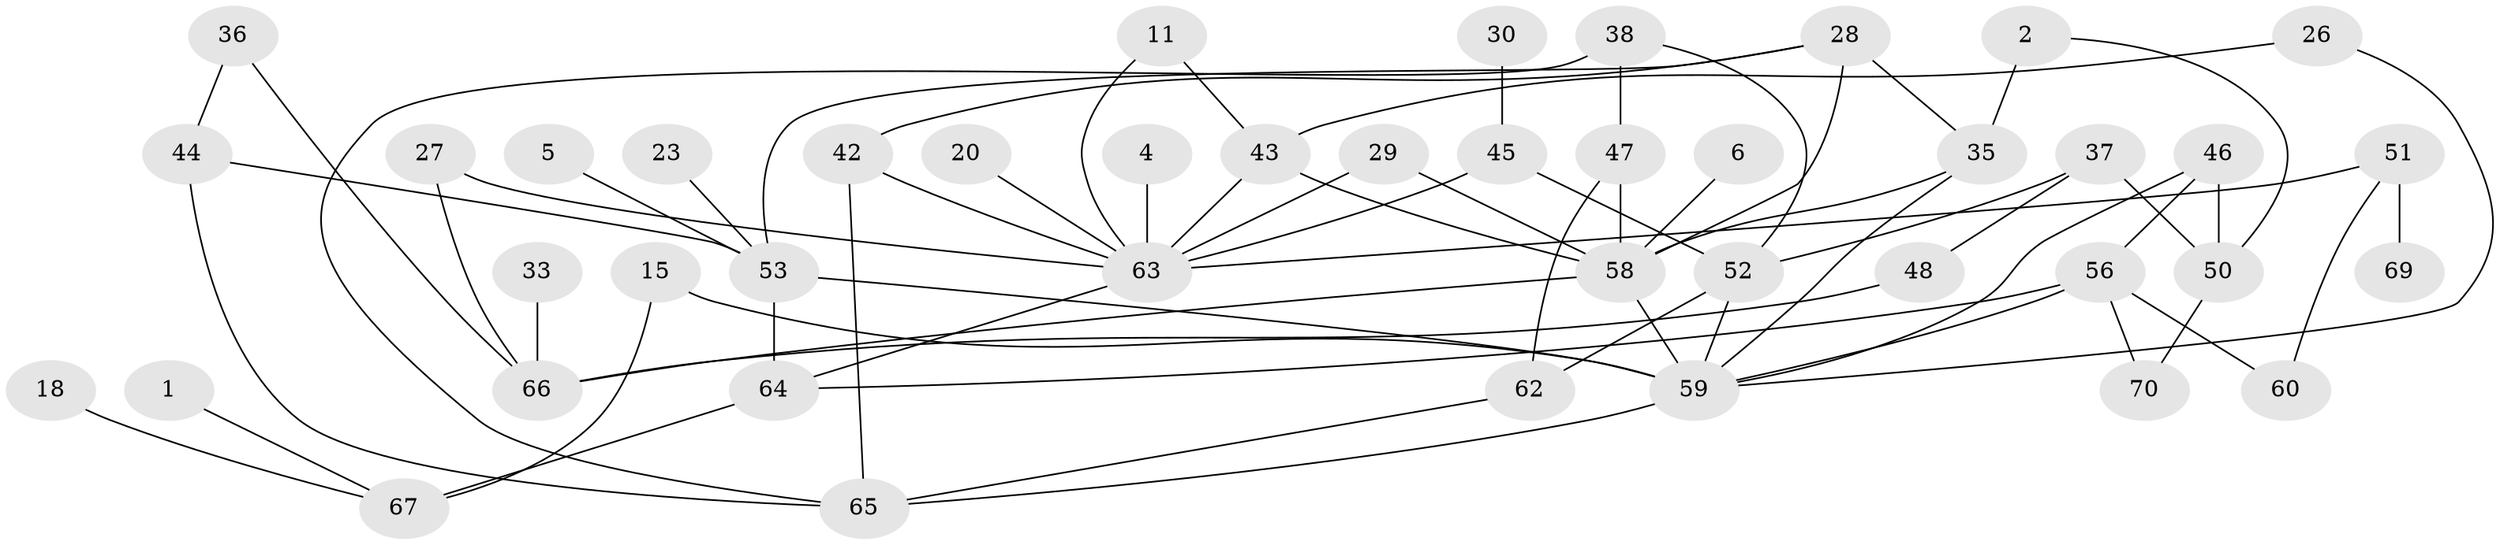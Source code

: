 // original degree distribution, {3: 0.21428571428571427, 1: 0.22142857142857142, 5: 0.03571428571428571, 2: 0.22857142857142856, 0: 0.18571428571428572, 4: 0.07857142857142857, 6: 0.03571428571428571}
// Generated by graph-tools (version 1.1) at 2025/25/03/09/25 03:25:20]
// undirected, 43 vertices, 67 edges
graph export_dot {
graph [start="1"]
  node [color=gray90,style=filled];
  1;
  2;
  4;
  5;
  6;
  11;
  15;
  18;
  20;
  23;
  26;
  27;
  28;
  29;
  30;
  33;
  35;
  36;
  37;
  38;
  42;
  43;
  44;
  45;
  46;
  47;
  48;
  50;
  51;
  52;
  53;
  56;
  58;
  59;
  60;
  62;
  63;
  64;
  65;
  66;
  67;
  69;
  70;
  1 -- 67 [weight=1.0];
  2 -- 35 [weight=1.0];
  2 -- 50 [weight=1.0];
  4 -- 63 [weight=1.0];
  5 -- 53 [weight=1.0];
  6 -- 58 [weight=1.0];
  11 -- 43 [weight=1.0];
  11 -- 63 [weight=1.0];
  15 -- 59 [weight=1.0];
  15 -- 67 [weight=1.0];
  18 -- 67 [weight=1.0];
  20 -- 63 [weight=1.0];
  23 -- 53 [weight=1.0];
  26 -- 43 [weight=1.0];
  26 -- 59 [weight=1.0];
  27 -- 63 [weight=1.0];
  27 -- 66 [weight=1.0];
  28 -- 35 [weight=1.0];
  28 -- 42 [weight=1.0];
  28 -- 53 [weight=1.0];
  28 -- 58 [weight=1.0];
  29 -- 58 [weight=1.0];
  29 -- 63 [weight=2.0];
  30 -- 45 [weight=1.0];
  33 -- 66 [weight=1.0];
  35 -- 58 [weight=1.0];
  35 -- 59 [weight=1.0];
  36 -- 44 [weight=1.0];
  36 -- 66 [weight=1.0];
  37 -- 48 [weight=1.0];
  37 -- 50 [weight=1.0];
  37 -- 52 [weight=2.0];
  38 -- 47 [weight=1.0];
  38 -- 52 [weight=1.0];
  38 -- 65 [weight=1.0];
  42 -- 63 [weight=1.0];
  42 -- 65 [weight=2.0];
  43 -- 58 [weight=2.0];
  43 -- 63 [weight=1.0];
  44 -- 53 [weight=1.0];
  44 -- 65 [weight=1.0];
  45 -- 52 [weight=1.0];
  45 -- 63 [weight=1.0];
  46 -- 50 [weight=1.0];
  46 -- 56 [weight=1.0];
  46 -- 59 [weight=1.0];
  47 -- 58 [weight=1.0];
  47 -- 62 [weight=1.0];
  48 -- 66 [weight=1.0];
  50 -- 70 [weight=1.0];
  51 -- 60 [weight=1.0];
  51 -- 63 [weight=1.0];
  51 -- 69 [weight=1.0];
  52 -- 59 [weight=1.0];
  52 -- 62 [weight=1.0];
  53 -- 59 [weight=1.0];
  53 -- 64 [weight=1.0];
  56 -- 59 [weight=1.0];
  56 -- 60 [weight=1.0];
  56 -- 64 [weight=1.0];
  56 -- 70 [weight=1.0];
  58 -- 59 [weight=2.0];
  58 -- 66 [weight=1.0];
  59 -- 65 [weight=1.0];
  62 -- 65 [weight=1.0];
  63 -- 64 [weight=1.0];
  64 -- 67 [weight=1.0];
}
